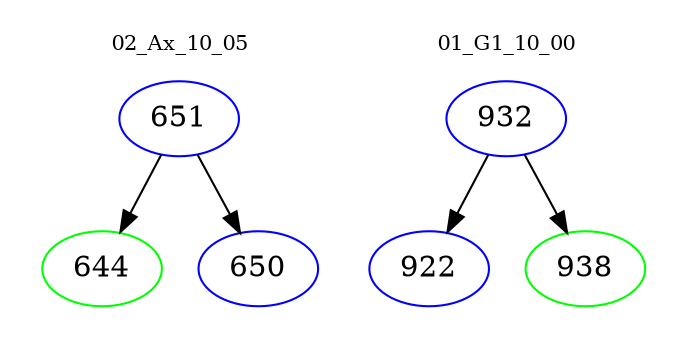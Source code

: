 digraph{
subgraph cluster_0 {
color = white
label = "02_Ax_10_05";
fontsize=10;
T0_651 [label="651", color="blue"]
T0_651 -> T0_644 [color="black"]
T0_644 [label="644", color="green"]
T0_651 -> T0_650 [color="black"]
T0_650 [label="650", color="blue"]
}
subgraph cluster_1 {
color = white
label = "01_G1_10_00";
fontsize=10;
T1_932 [label="932", color="blue"]
T1_932 -> T1_922 [color="black"]
T1_922 [label="922", color="blue"]
T1_932 -> T1_938 [color="black"]
T1_938 [label="938", color="green"]
}
}

